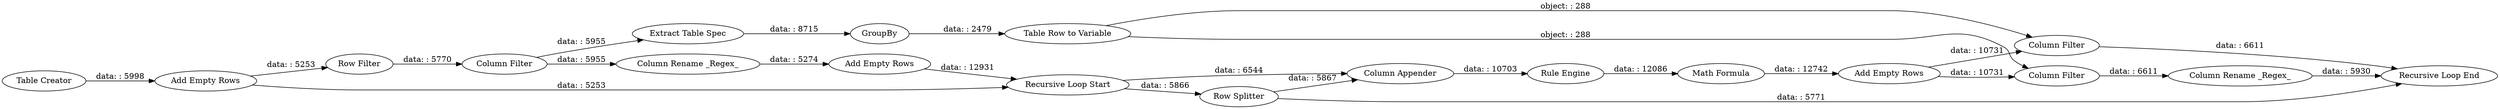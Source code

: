 digraph {
	"-1560028884640979345_19" [label="Table Row to Variable"]
	"-1560028884640979345_2" [label="Recursive Loop Start"]
	"-1560028884640979345_9" [label="Row Splitter"]
	"-1560028884640979345_4" [label="Math Formula"]
	"-1560028884640979345_16" [label="Row Filter"]
	"-1560028884640979345_20" [label="Extract Table Spec"]
	"-1560028884640979345_11" [label="Recursive Loop End"]
	"-1560028884640979345_12" [label="Rule Engine"]
	"-1560028884640979345_14" [label="Column Filter"]
	"-1560028884640979345_21" [label=GroupBy]
	"-1560028884640979345_15" [label="Column Rename _Regex_"]
	"-1560028884640979345_384" [label="Add Empty Rows"]
	"-1560028884640979345_22" [label="Column Filter"]
	"-1560028884640979345_7" [label="Column Filter"]
	"-1560028884640979345_17" [label="Add Empty Rows"]
	"-1560028884640979345_383" [label="Add Empty Rows"]
	"-1560028884640979345_13" [label="Column Rename _Regex_"]
	"-1560028884640979345_10" [label="Column Appender"]
	"-1560028884640979345_1" [label="Table Creator"]
	"-1560028884640979345_14" -> "-1560028884640979345_20" [label="data: : 5955"]
	"-1560028884640979345_19" -> "-1560028884640979345_22" [label="object: : 288"]
	"-1560028884640979345_10" -> "-1560028884640979345_12" [label="data: : 10703"]
	"-1560028884640979345_12" -> "-1560028884640979345_4" [label="data: : 12086"]
	"-1560028884640979345_1" -> "-1560028884640979345_383" [label="data: : 5998"]
	"-1560028884640979345_2" -> "-1560028884640979345_9" [label="data: : 5866"]
	"-1560028884640979345_383" -> "-1560028884640979345_16" [label="data: : 5253"]
	"-1560028884640979345_9" -> "-1560028884640979345_10" [label="data: : 5867"]
	"-1560028884640979345_2" -> "-1560028884640979345_10" [label="data: : 6544"]
	"-1560028884640979345_384" -> "-1560028884640979345_7" [label="data: : 10731"]
	"-1560028884640979345_383" -> "-1560028884640979345_2" [label="data: : 5253"]
	"-1560028884640979345_19" -> "-1560028884640979345_7" [label="object: : 288"]
	"-1560028884640979345_22" -> "-1560028884640979345_11" [label="data: : 6611"]
	"-1560028884640979345_21" -> "-1560028884640979345_19" [label="data: : 2479"]
	"-1560028884640979345_16" -> "-1560028884640979345_14" [label="data: : 5770"]
	"-1560028884640979345_20" -> "-1560028884640979345_21" [label="data: : 8715"]
	"-1560028884640979345_17" -> "-1560028884640979345_2" [label="data: : 12931"]
	"-1560028884640979345_4" -> "-1560028884640979345_384" [label="data: : 12742"]
	"-1560028884640979345_9" -> "-1560028884640979345_11" [label="data: : 5771"]
	"-1560028884640979345_14" -> "-1560028884640979345_15" [label="data: : 5955"]
	"-1560028884640979345_13" -> "-1560028884640979345_11" [label="data: : 5930"]
	"-1560028884640979345_384" -> "-1560028884640979345_22" [label="data: : 10731"]
	"-1560028884640979345_7" -> "-1560028884640979345_13" [label="data: : 6611"]
	"-1560028884640979345_15" -> "-1560028884640979345_17" [label="data: : 5274"]
	rankdir=LR
}
